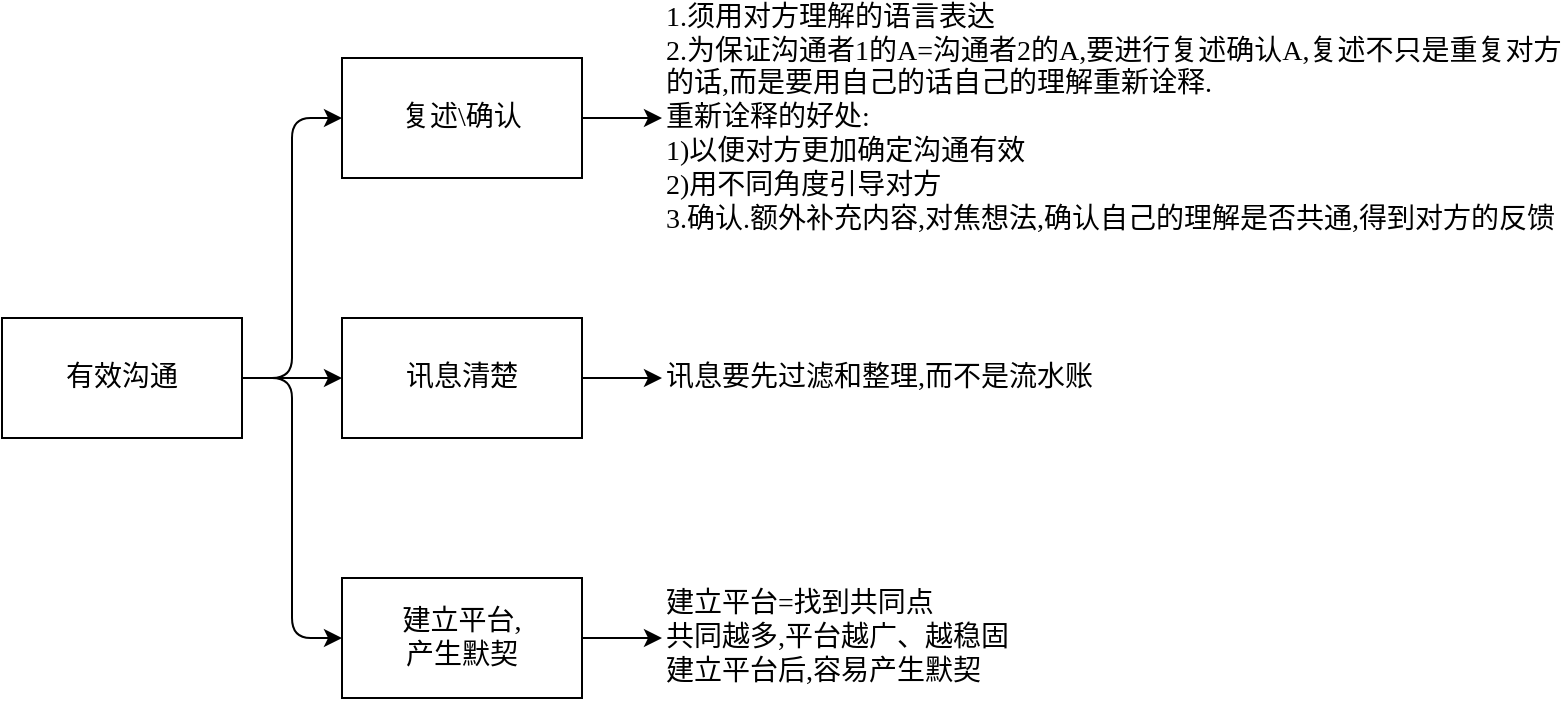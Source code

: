 <mxfile>
    <diagram id="fLY-Er5j3K5iIVzyELWy" name="第 1 页">
        <mxGraphModel dx="990" dy="457" grid="0" gridSize="10" guides="1" tooltips="1" connect="1" arrows="1" fold="1" page="1" pageScale="1" pageWidth="827" pageHeight="1169" math="0" shadow="0">
            <root>
                <mxCell id="0"/>
                <mxCell id="1" parent="0"/>
                <mxCell id="16" style="edgeStyle=orthogonalEdgeStyle;html=1;exitX=1;exitY=0.5;exitDx=0;exitDy=0;fontFamily=Microsoft YaHei;fontSize=14;" edge="1" parent="1" source="2" target="10">
                    <mxGeometry relative="1" as="geometry"/>
                </mxCell>
                <mxCell id="2" value="复述\确认" style="rounded=0;whiteSpace=wrap;html=1;fontFamily=Microsoft YaHei;fontSize=14;" vertex="1" parent="1">
                    <mxGeometry x="190" y="160" width="120" height="60" as="geometry"/>
                </mxCell>
                <mxCell id="6" style="edgeStyle=none;html=1;fontFamily=Microsoft YaHei;fontSize=14;" edge="1" parent="1" source="3" target="4">
                    <mxGeometry relative="1" as="geometry"/>
                </mxCell>
                <mxCell id="12" style="edgeStyle=orthogonalEdgeStyle;html=1;exitX=1;exitY=0.5;exitDx=0;exitDy=0;entryX=0;entryY=0.5;entryDx=0;entryDy=0;fontFamily=Microsoft YaHei;fontSize=14;" edge="1" parent="1" source="3" target="2">
                    <mxGeometry relative="1" as="geometry"/>
                </mxCell>
                <mxCell id="13" style="edgeStyle=orthogonalEdgeStyle;html=1;exitX=1;exitY=0.5;exitDx=0;exitDy=0;entryX=0;entryY=0.5;entryDx=0;entryDy=0;fontFamily=Microsoft YaHei;fontSize=14;" edge="1" parent="1" source="3" target="5">
                    <mxGeometry relative="1" as="geometry"/>
                </mxCell>
                <mxCell id="3" value="有效沟通" style="rounded=0;whiteSpace=wrap;html=1;fontFamily=Microsoft YaHei;fontSize=14;" vertex="1" parent="1">
                    <mxGeometry x="20" y="290" width="120" height="60" as="geometry"/>
                </mxCell>
                <mxCell id="18" style="edgeStyle=orthogonalEdgeStyle;html=1;exitX=1;exitY=0.5;exitDx=0;exitDy=0;fontFamily=Microsoft YaHei;fontSize=14;" edge="1" parent="1" source="5" target="15">
                    <mxGeometry relative="1" as="geometry"/>
                </mxCell>
                <mxCell id="5" value="建立平台,&lt;br style=&quot;font-size: 14px;&quot;&gt;产生默契" style="rounded=0;whiteSpace=wrap;html=1;fontFamily=Microsoft YaHei;fontSize=14;" vertex="1" parent="1">
                    <mxGeometry x="190" y="420" width="120" height="60" as="geometry"/>
                </mxCell>
                <mxCell id="10" value="1.须用对方理解的语言表达&lt;br style=&quot;font-size: 14px;&quot;&gt;2.为保证沟通者1的A=沟通者2的A,要进行复述确认A,复述不只是重复对方的话,而是要用自己的话自己的理解重新诠释.&lt;br style=&quot;font-size: 14px;&quot;&gt;重新诠释的好处:&lt;br style=&quot;font-size: 14px;&quot;&gt;1)以便对方更加确定沟通有效&lt;br style=&quot;font-size: 14px;&quot;&gt;2)用不同角度引导对方&lt;br style=&quot;font-size: 14px;&quot;&gt;3.确认.额外补充内容,对焦想法,确认自己的理解是否共通,得到对方的反馈" style="text;html=1;strokeColor=none;fillColor=none;align=left;verticalAlign=middle;whiteSpace=wrap;rounded=0;fontFamily=Microsoft YaHei;fontSize=14;" vertex="1" parent="1">
                    <mxGeometry x="350" y="135" width="450" height="110" as="geometry"/>
                </mxCell>
                <mxCell id="17" style="edgeStyle=orthogonalEdgeStyle;html=1;exitX=1;exitY=0.5;exitDx=0;exitDy=0;entryX=0;entryY=0.5;entryDx=0;entryDy=0;fontFamily=Microsoft YaHei;fontSize=14;" edge="1" parent="1" source="4" target="14">
                    <mxGeometry relative="1" as="geometry"/>
                </mxCell>
                <mxCell id="4" value="讯息清楚" style="rounded=0;whiteSpace=wrap;html=1;fontFamily=Microsoft YaHei;fontSize=14;" vertex="1" parent="1">
                    <mxGeometry x="190" y="290" width="120" height="60" as="geometry"/>
                </mxCell>
                <mxCell id="14" value="讯息要先过滤和整理,而不是流水账" style="text;html=1;strokeColor=none;fillColor=none;align=left;verticalAlign=middle;whiteSpace=wrap;rounded=0;fontFamily=Microsoft YaHei;fontSize=14;" vertex="1" parent="1">
                    <mxGeometry x="350" y="297.5" width="450" height="45" as="geometry"/>
                </mxCell>
                <mxCell id="15" value="建立平台=找到共同点&lt;br style=&quot;font-size: 14px;&quot;&gt;共同越多,平台越广、越稳固&lt;br style=&quot;font-size: 14px;&quot;&gt;建立平台后,容易产生默契" style="text;html=1;strokeColor=none;fillColor=none;align=left;verticalAlign=middle;whiteSpace=wrap;rounded=0;fontFamily=Microsoft YaHei;fontSize=14;" vertex="1" parent="1">
                    <mxGeometry x="350" y="427.5" width="450" height="45" as="geometry"/>
                </mxCell>
            </root>
        </mxGraphModel>
    </diagram>
</mxfile>